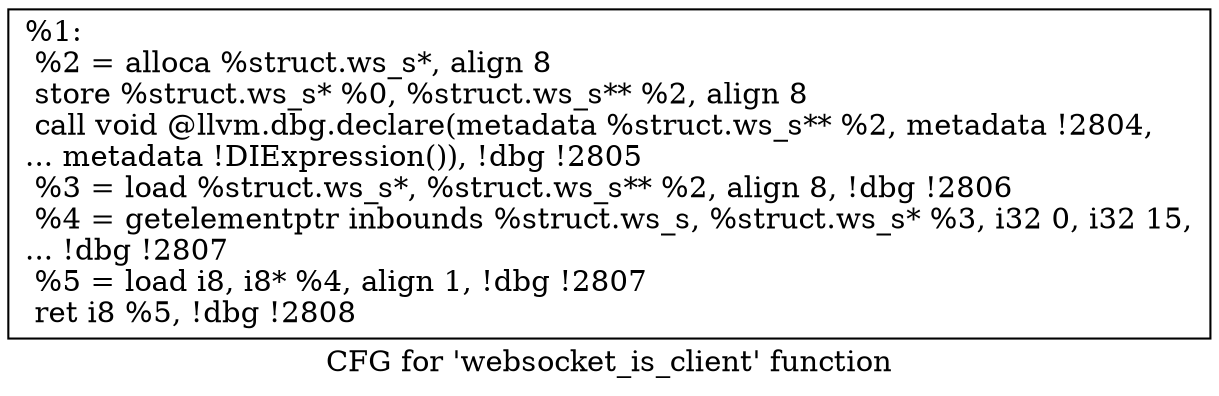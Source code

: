 digraph "CFG for 'websocket_is_client' function" {
	label="CFG for 'websocket_is_client' function";

	Node0x556852652660 [shape=record,label="{%1:\l  %2 = alloca %struct.ws_s*, align 8\l  store %struct.ws_s* %0, %struct.ws_s** %2, align 8\l  call void @llvm.dbg.declare(metadata %struct.ws_s** %2, metadata !2804,\l... metadata !DIExpression()), !dbg !2805\l  %3 = load %struct.ws_s*, %struct.ws_s** %2, align 8, !dbg !2806\l  %4 = getelementptr inbounds %struct.ws_s, %struct.ws_s* %3, i32 0, i32 15,\l... !dbg !2807\l  %5 = load i8, i8* %4, align 1, !dbg !2807\l  ret i8 %5, !dbg !2808\l}"];
}
